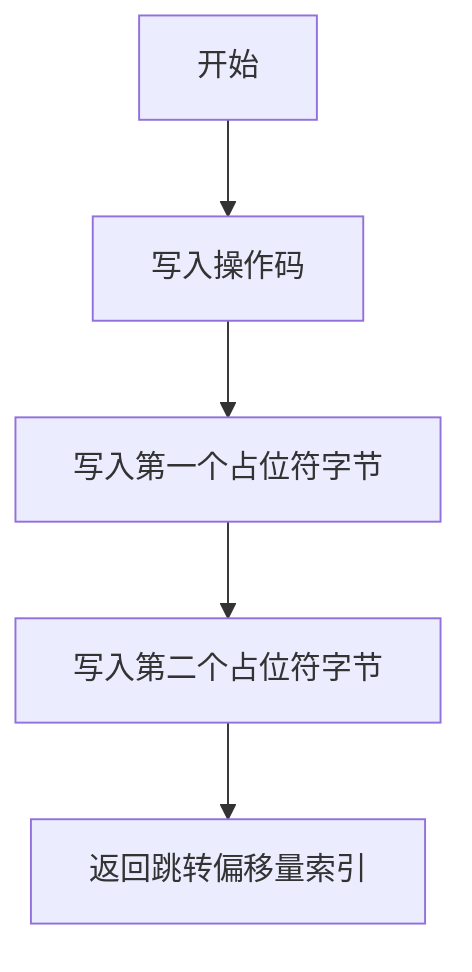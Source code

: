 flowchart TD
    A[开始] --> B[写入操作码]
    B --> C[写入第一个占位符字节]
    C --> D[写入第二个占位符字节]
    D --> E[返回跳转偏移量索引]